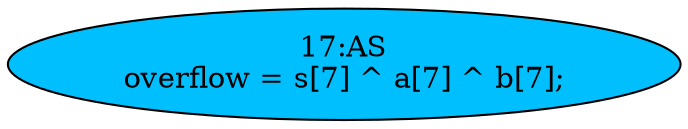 strict digraph "" {
	node [label="\N"];
	"17:AS"	[ast="<pyverilog.vparser.ast.Assign object at 0x7f8b9779f790>",
		def_var="['overflow']",
		fillcolor=deepskyblue,
		label="17:AS
overflow = s[7] ^ a[7] ^ b[7];",
		statements="[]",
		style=filled,
		typ=Assign,
		use_var="['s', 'a', 'b']"];
}
